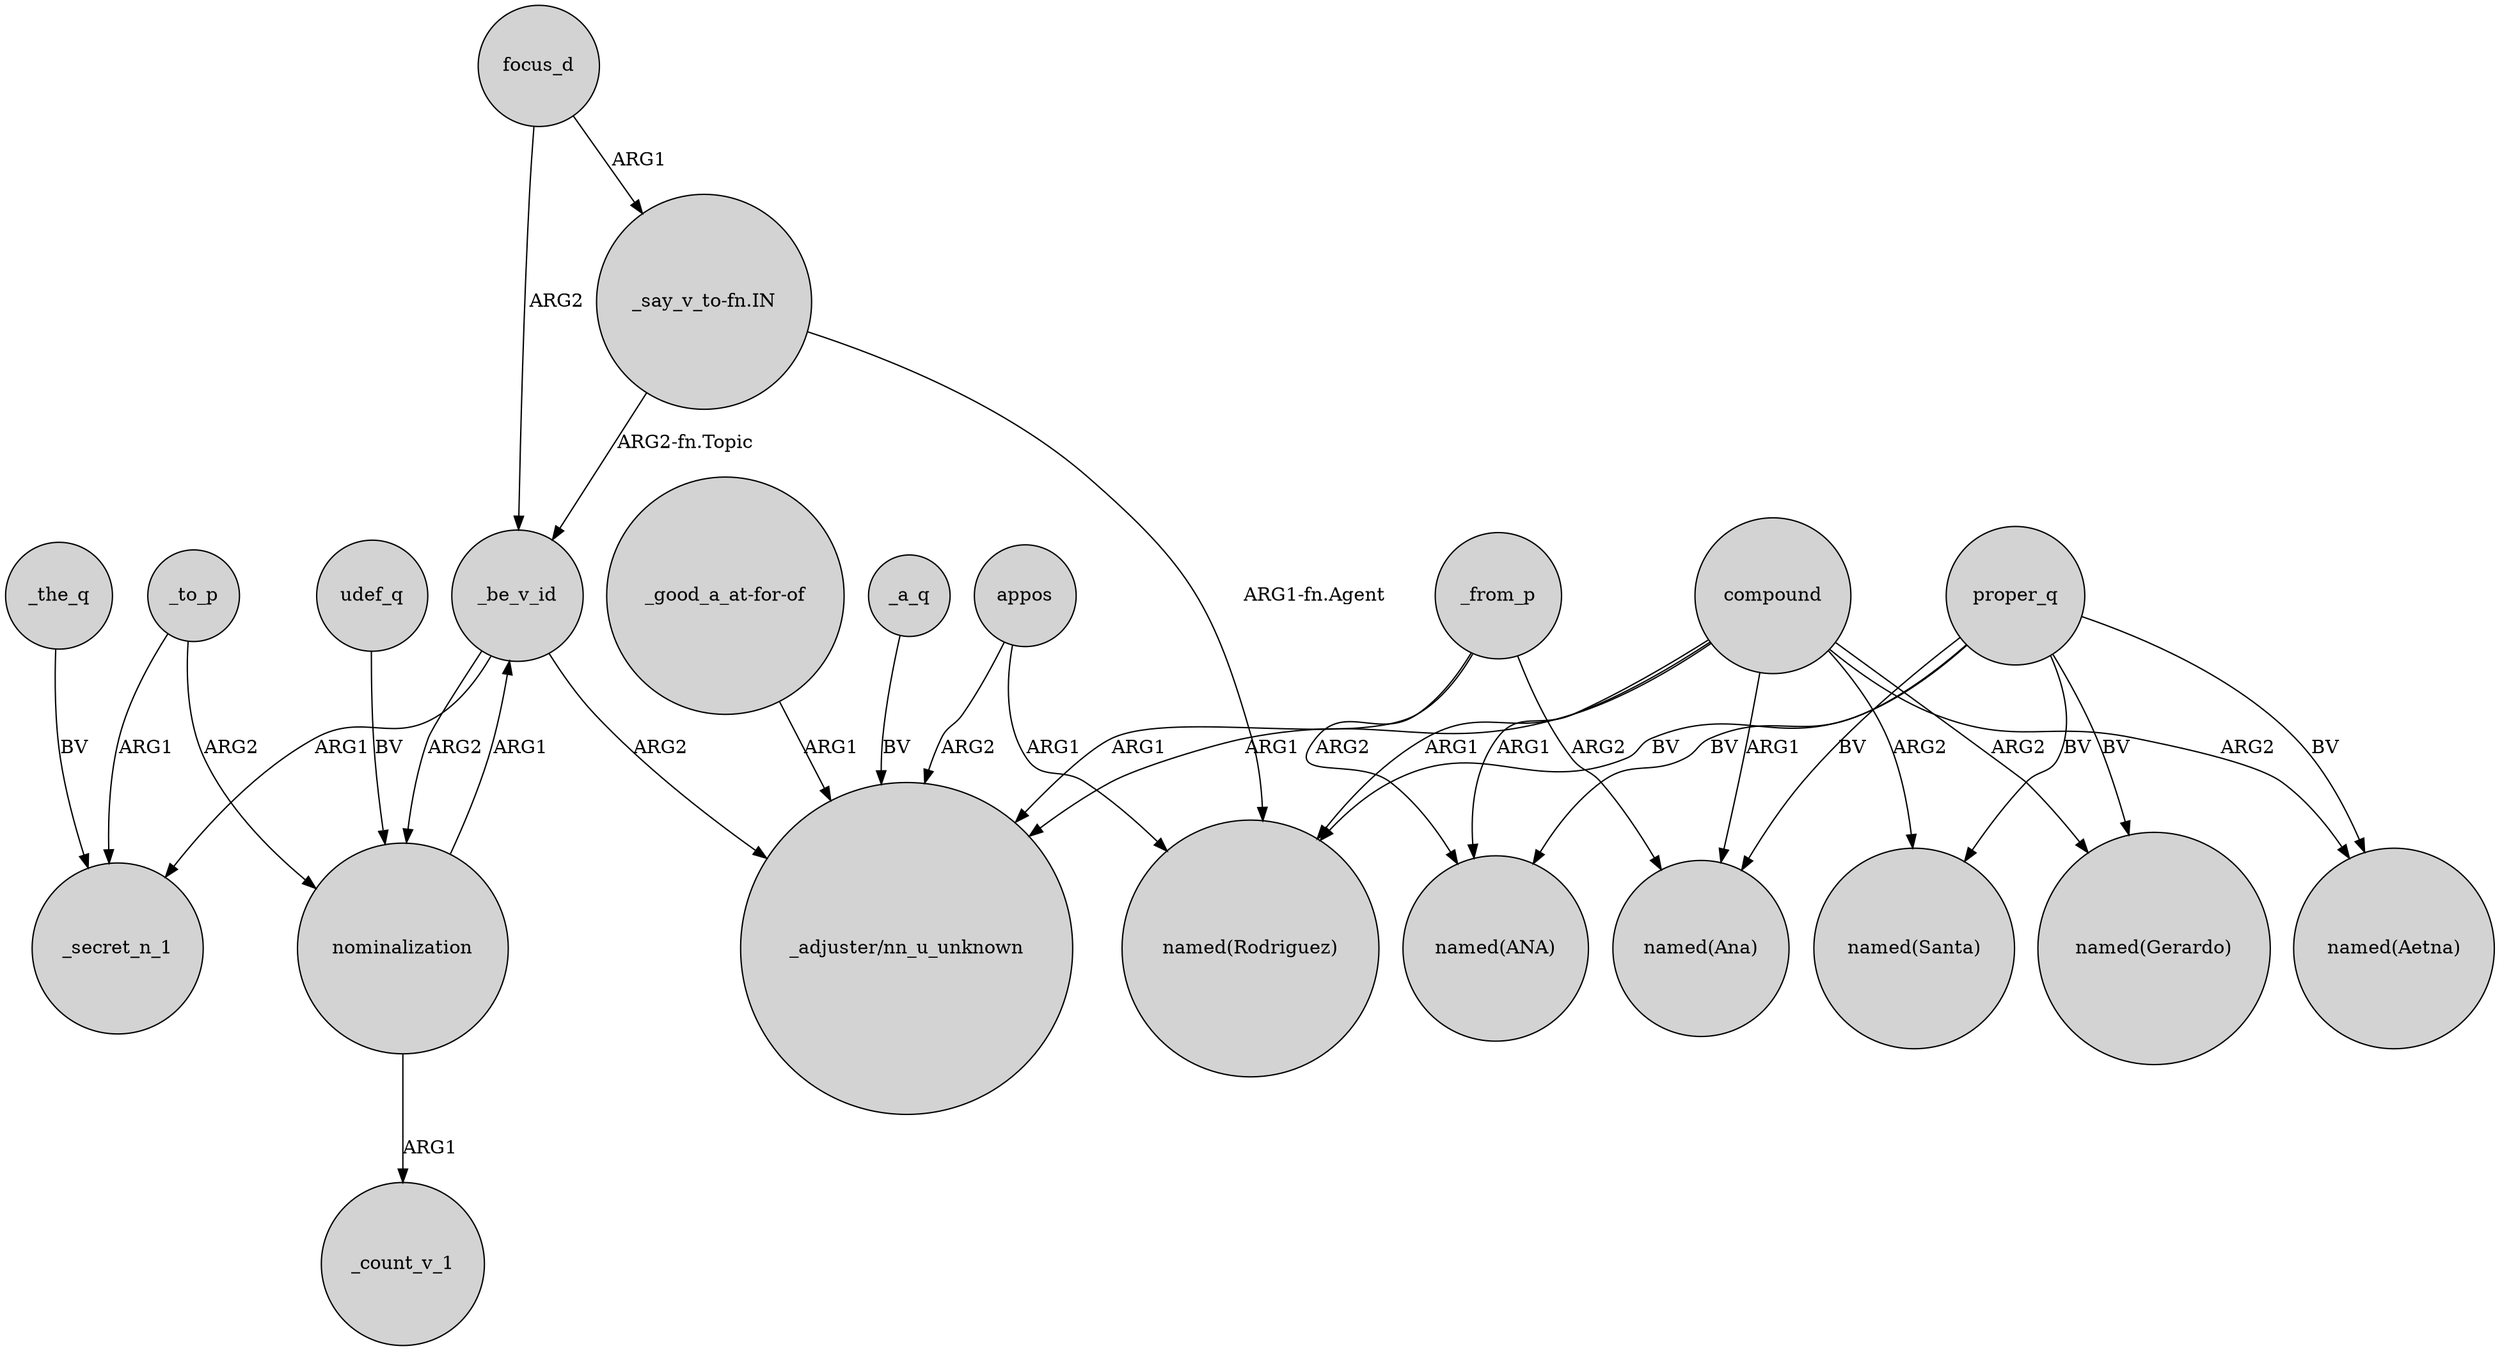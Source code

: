 digraph {
	node [shape=circle style=filled]
	focus_d -> _be_v_id [label=ARG2]
	_the_q -> _secret_n_1 [label=BV]
	appos -> "_adjuster/nn_u_unknown" [label=ARG2]
	compound -> "named(Ana)" [label=ARG1]
	proper_q -> "named(Gerardo)" [label=BV]
	_from_p -> "named(Ana)" [label=ARG2]
	nominalization -> _count_v_1 [label=ARG1]
	appos -> "named(Rodriguez)" [label=ARG1]
	compound -> "named(Santa)" [label=ARG2]
	"_good_a_at-for-of" -> "_adjuster/nn_u_unknown" [label=ARG1]
	_be_v_id -> _secret_n_1 [label=ARG1]
	proper_q -> "named(Rodriguez)" [label=BV]
	compound -> "_adjuster/nn_u_unknown" [label=ARG1]
	proper_q -> "named(Santa)" [label=BV]
	compound -> "named(Rodriguez)" [label=ARG1]
	_from_p -> "_adjuster/nn_u_unknown" [label=ARG1]
	"_say_v_to-fn.IN" -> _be_v_id [label="ARG2-fn.Topic"]
	compound -> "named(ANA)" [label=ARG1]
	_be_v_id -> "_adjuster/nn_u_unknown" [label=ARG2]
	_to_p -> _secret_n_1 [label=ARG1]
	compound -> "named(Gerardo)" [label=ARG2]
	"_say_v_to-fn.IN" -> "named(Rodriguez)" [label="ARG1-fn.Agent"]
	_to_p -> nominalization [label=ARG2]
	proper_q -> "named(ANA)" [label=BV]
	nominalization -> _be_v_id [label=ARG1]
	_be_v_id -> nominalization [label=ARG2]
	udef_q -> nominalization [label=BV]
	proper_q -> "named(Ana)" [label=BV]
	_from_p -> "named(ANA)" [label=ARG2]
	_a_q -> "_adjuster/nn_u_unknown" [label=BV]
	proper_q -> "named(Aetna)" [label=BV]
	compound -> "named(Aetna)" [label=ARG2]
	focus_d -> "_say_v_to-fn.IN" [label=ARG1]
}
